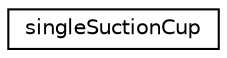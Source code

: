 digraph "Graphical Class Hierarchy"
{
 // LATEX_PDF_SIZE
  edge [fontname="Helvetica",fontsize="10",labelfontname="Helvetica",labelfontsize="10"];
  node [fontname="Helvetica",fontsize="10",shape=record];
  rankdir="LR";
  Node0 [label="singleSuctionCup",height=0.2,width=0.4,color="black", fillcolor="white", style="filled",URL="$structsingleSuctionCup.html",tooltip="Struct for a single suction cup."];
}
